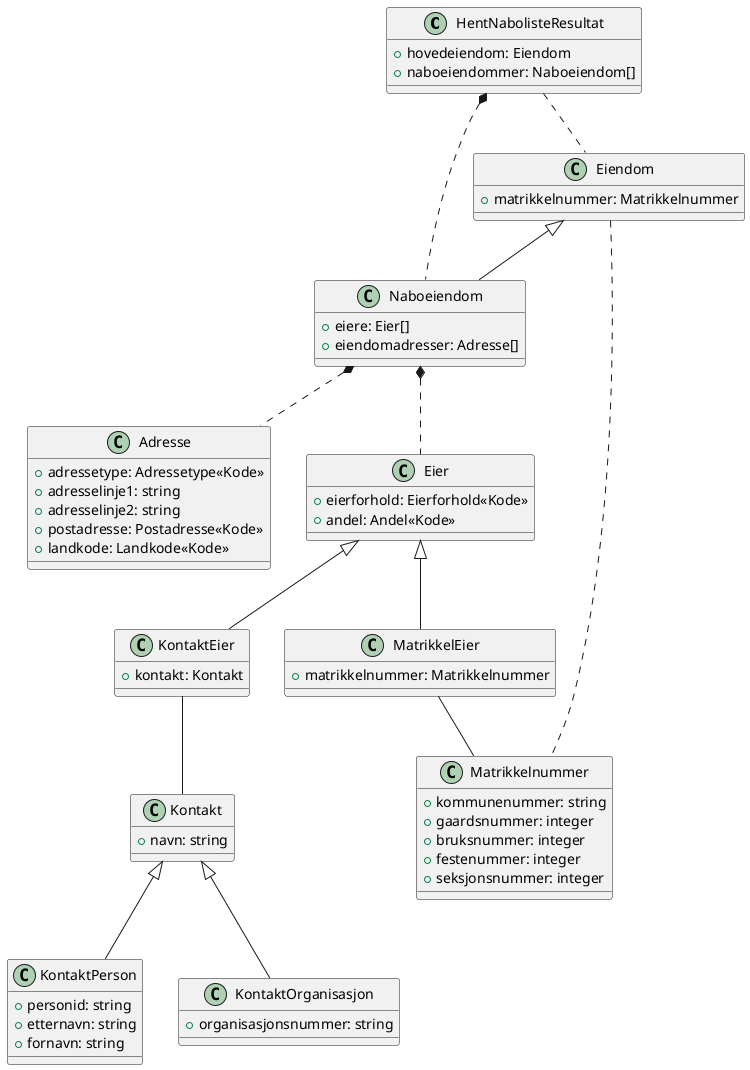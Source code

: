 @startuml
class HentNabolisteResultat {
    +hovedeiendom: Eiendom
    +naboeiendommer: Naboeiendom[]
}

HentNabolisteResultat .. Eiendom
HentNabolisteResultat *.. Naboeiendom

class Eiendom {
    +matrikkelnummer: Matrikkelnummer
}

Eiendom .. Matrikkelnummer

class Matrikkelnummer {
    +kommunenummer: string
    +gaardsnummer: integer
    +bruksnummer: integer
    +festenummer: integer
    +seksjonsnummer: integer
}

class Naboeiendom {
    +eiere: Eier[]
    +eiendomadresser: Adresse[]
}

class Naboeiendom extends Eiendom

Naboeiendom *.. Adresse
Naboeiendom *.. Eier

class Adresse {
    +adressetype: Adressetype<<Kode>>
    +adresselinje1: string
    +adresselinje2: string
    +postadresse: Postadresse<<Kode>>
    +landkode: Landkode<<Kode>>
}

class Eier {
    +eierforhold: Eierforhold<<Kode>>
    +andel: Andel<<Kode>>
}

class KontaktEier extends Eier
class MatrikkelEier extends Eier

class KontaktEier {
    +kontakt: Kontakt
}

KontaktEier -- Kontakt

class MatrikkelEier {
    +matrikkelnummer: Matrikkelnummer
}

MatrikkelEier -- Matrikkelnummer

class Kontakt {
    +navn: string
}

class KontaktPerson {
    +personid: string
    +etternavn: string
    +fornavn: string
}

class KontaktOrganisasjon {
    +organisasjonsnummer: string
}

class KontaktPerson extends Kontakt
class KontaktOrganisasjon extends Kontakt

@enduml